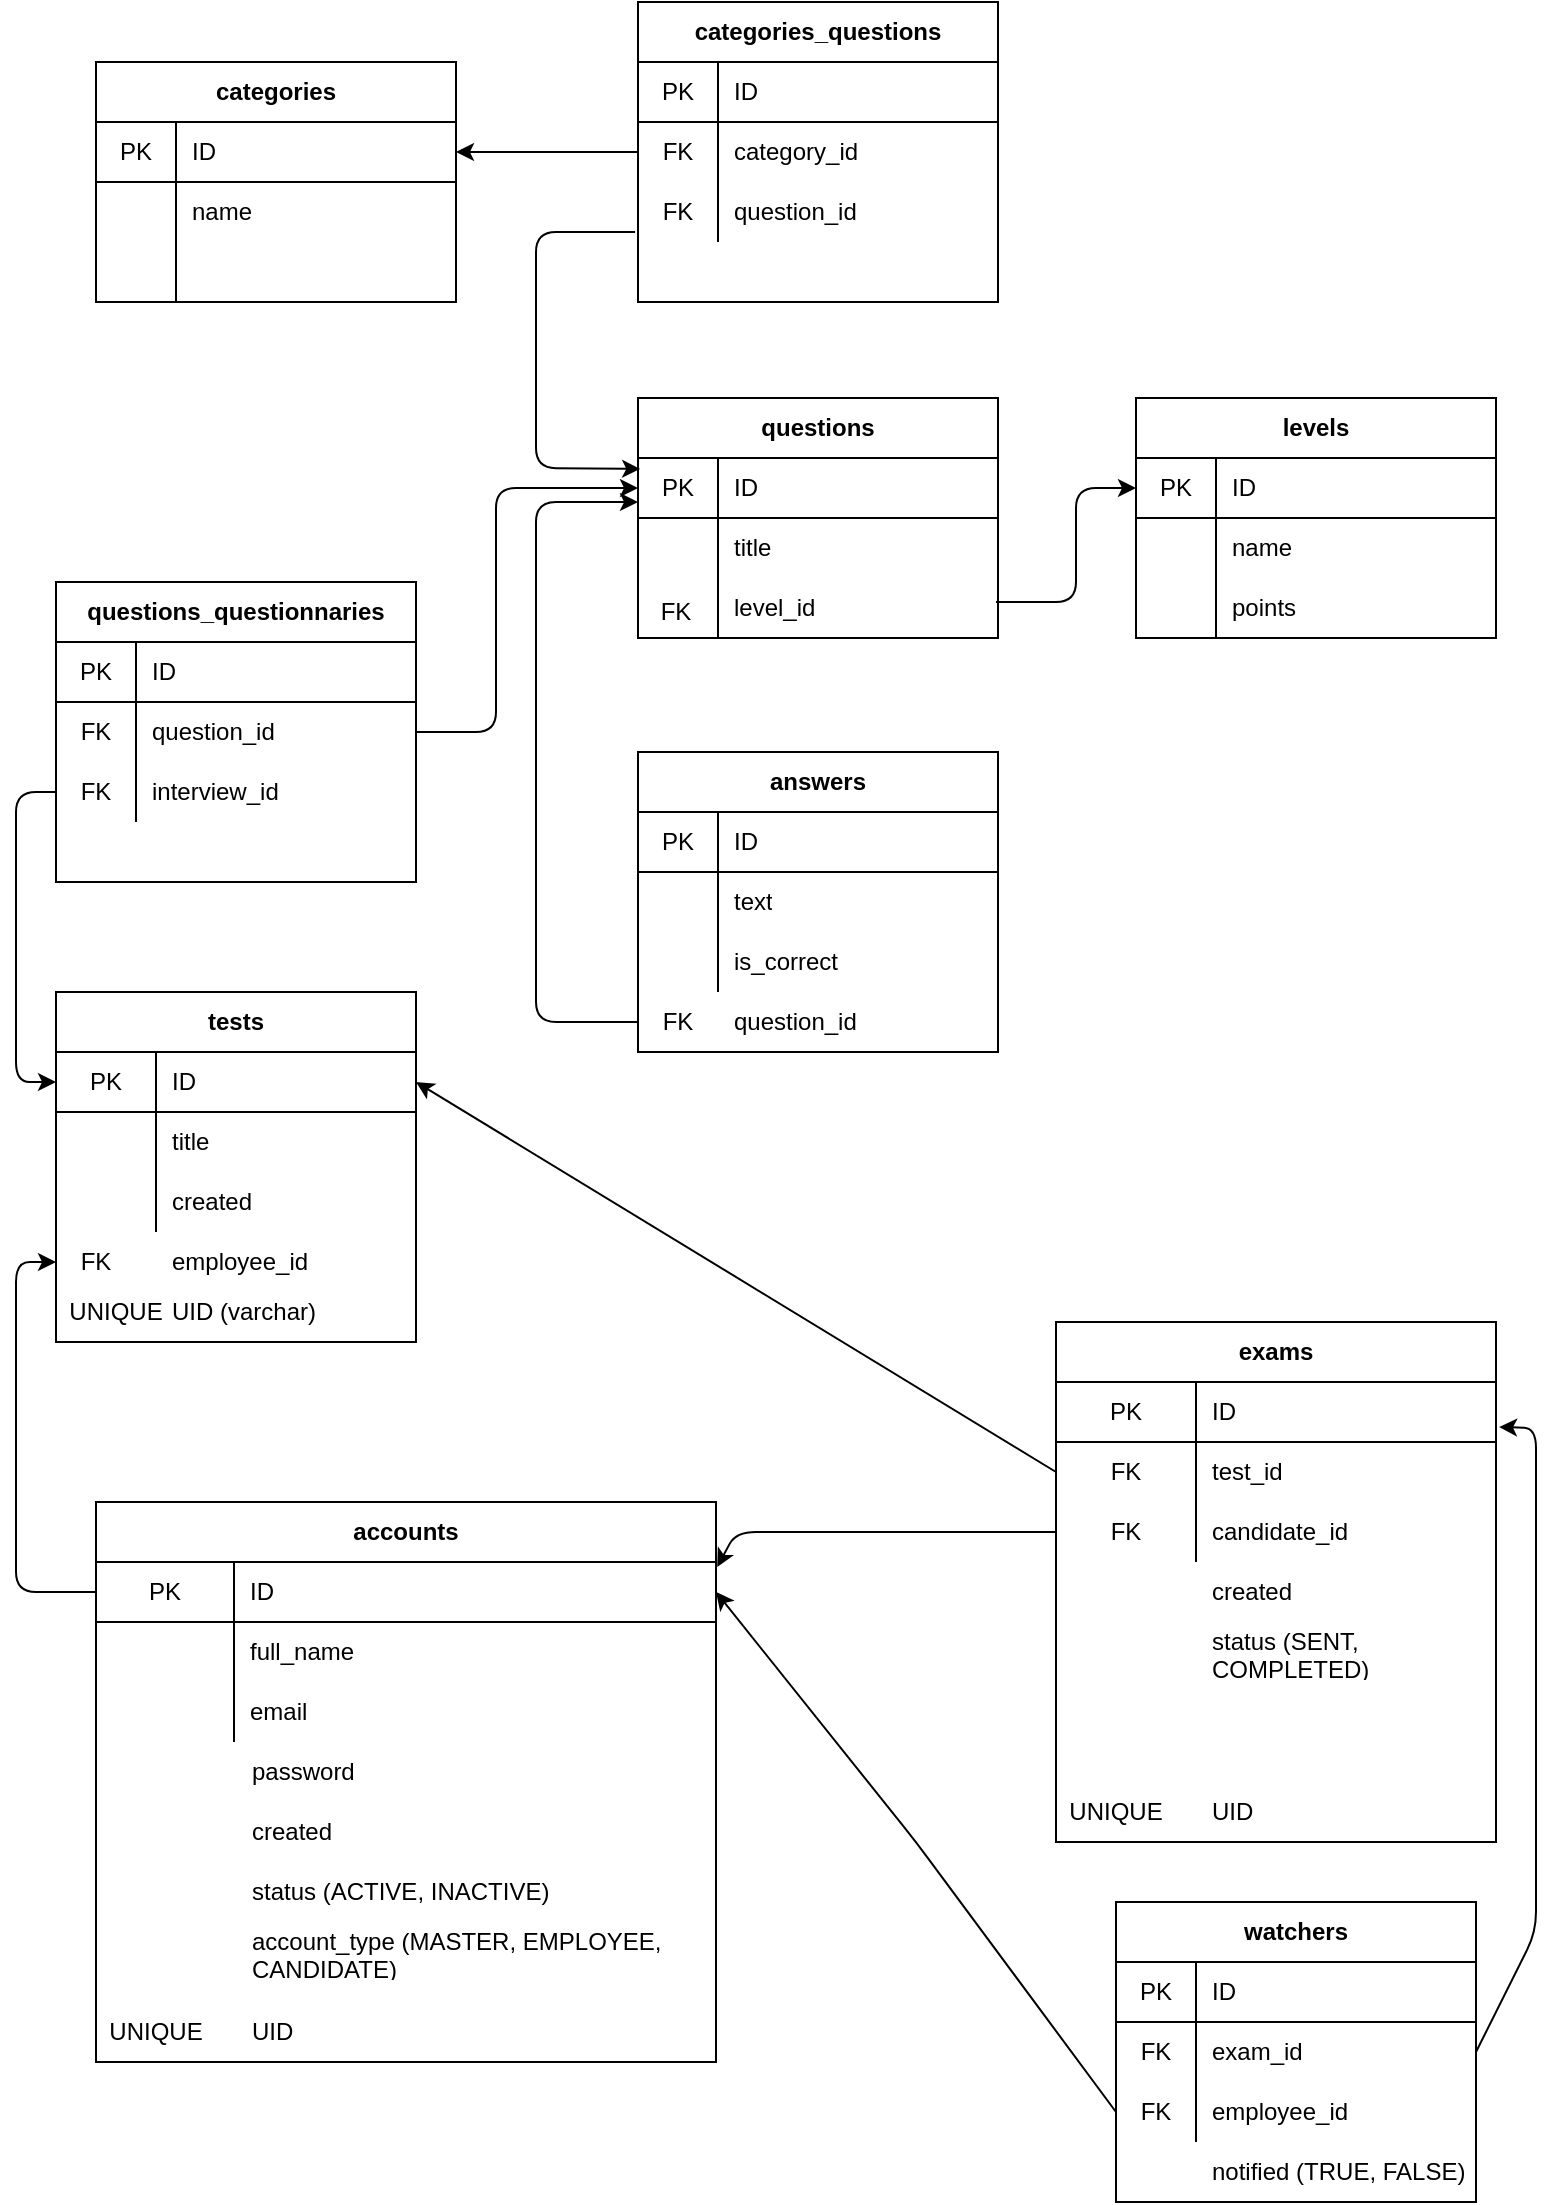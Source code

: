 <mxfile version="14.2.4" type="github">
  <diagram id="C5RBs43oDa-KdzZeNtuy" name="Page-1">
    <mxGraphModel dx="768" dy="806" grid="1" gridSize="10" guides="1" tooltips="1" connect="1" arrows="1" fold="1" page="1" pageScale="1" pageWidth="827" pageHeight="1169" math="0" shadow="0">
      <root>
        <mxCell id="WIyWlLk6GJQsqaUBKTNV-0" />
        <mxCell id="WIyWlLk6GJQsqaUBKTNV-1" parent="WIyWlLk6GJQsqaUBKTNV-0" />
        <mxCell id="lG_jNB0VP-C-M7HmCv3o-43" value="categories" style="shape=table;html=1;whiteSpace=wrap;startSize=30;container=1;collapsible=0;childLayout=tableLayout;fixedRows=1;rowLines=0;fontStyle=1;align=center;" parent="WIyWlLk6GJQsqaUBKTNV-1" vertex="1">
          <mxGeometry x="880" y="90" width="180" height="120" as="geometry" />
        </mxCell>
        <mxCell id="lG_jNB0VP-C-M7HmCv3o-44" value="" style="shape=partialRectangle;html=1;whiteSpace=wrap;collapsible=0;dropTarget=0;pointerEvents=0;fillColor=none;top=0;left=0;bottom=1;right=0;points=[[0,0.5],[1,0.5]];portConstraint=eastwest;" parent="lG_jNB0VP-C-M7HmCv3o-43" vertex="1">
          <mxGeometry y="30" width="180" height="30" as="geometry" />
        </mxCell>
        <mxCell id="lG_jNB0VP-C-M7HmCv3o-45" value="PK" style="shape=partialRectangle;html=1;whiteSpace=wrap;connectable=0;fillColor=none;top=0;left=0;bottom=0;right=0;overflow=hidden;" parent="lG_jNB0VP-C-M7HmCv3o-44" vertex="1">
          <mxGeometry width="40" height="30" as="geometry" />
        </mxCell>
        <mxCell id="lG_jNB0VP-C-M7HmCv3o-46" value="ID" style="shape=partialRectangle;html=1;whiteSpace=wrap;connectable=0;fillColor=none;top=0;left=0;bottom=0;right=0;align=left;spacingLeft=6;overflow=hidden;" parent="lG_jNB0VP-C-M7HmCv3o-44" vertex="1">
          <mxGeometry x="40" width="140" height="30" as="geometry" />
        </mxCell>
        <mxCell id="lG_jNB0VP-C-M7HmCv3o-47" value="" style="shape=partialRectangle;html=1;whiteSpace=wrap;collapsible=0;dropTarget=0;pointerEvents=0;fillColor=none;top=0;left=0;bottom=0;right=0;points=[[0,0.5],[1,0.5]];portConstraint=eastwest;" parent="lG_jNB0VP-C-M7HmCv3o-43" vertex="1">
          <mxGeometry y="60" width="180" height="30" as="geometry" />
        </mxCell>
        <mxCell id="lG_jNB0VP-C-M7HmCv3o-48" value="" style="shape=partialRectangle;html=1;whiteSpace=wrap;connectable=0;fillColor=none;top=0;left=0;bottom=0;right=0;overflow=hidden;" parent="lG_jNB0VP-C-M7HmCv3o-47" vertex="1">
          <mxGeometry width="40" height="30" as="geometry" />
        </mxCell>
        <mxCell id="lG_jNB0VP-C-M7HmCv3o-49" value="name" style="shape=partialRectangle;html=1;whiteSpace=wrap;connectable=0;fillColor=none;top=0;left=0;bottom=0;right=0;align=left;spacingLeft=6;overflow=hidden;" parent="lG_jNB0VP-C-M7HmCv3o-47" vertex="1">
          <mxGeometry x="40" width="140" height="30" as="geometry" />
        </mxCell>
        <mxCell id="lG_jNB0VP-C-M7HmCv3o-50" value="" style="shape=partialRectangle;html=1;whiteSpace=wrap;collapsible=0;dropTarget=0;pointerEvents=0;fillColor=none;top=0;left=0;bottom=0;right=0;points=[[0,0.5],[1,0.5]];portConstraint=eastwest;" parent="lG_jNB0VP-C-M7HmCv3o-43" vertex="1">
          <mxGeometry y="90" width="180" height="30" as="geometry" />
        </mxCell>
        <mxCell id="lG_jNB0VP-C-M7HmCv3o-51" value="" style="shape=partialRectangle;html=1;whiteSpace=wrap;connectable=0;fillColor=none;top=0;left=0;bottom=0;right=0;overflow=hidden;" parent="lG_jNB0VP-C-M7HmCv3o-50" vertex="1">
          <mxGeometry width="40" height="30" as="geometry" />
        </mxCell>
        <mxCell id="lG_jNB0VP-C-M7HmCv3o-52" value="" style="shape=partialRectangle;html=1;whiteSpace=wrap;connectable=0;fillColor=none;top=0;left=0;bottom=0;right=0;align=left;spacingLeft=6;overflow=hidden;" parent="lG_jNB0VP-C-M7HmCv3o-50" vertex="1">
          <mxGeometry x="40" width="140" height="30" as="geometry" />
        </mxCell>
        <mxCell id="lG_jNB0VP-C-M7HmCv3o-53" value="categories_questions" style="shape=table;html=1;whiteSpace=wrap;startSize=30;container=1;collapsible=0;childLayout=tableLayout;fixedRows=1;rowLines=0;fontStyle=1;align=center;" parent="WIyWlLk6GJQsqaUBKTNV-1" vertex="1">
          <mxGeometry x="1151" y="60" width="180" height="150" as="geometry" />
        </mxCell>
        <mxCell id="lG_jNB0VP-C-M7HmCv3o-54" value="" style="shape=partialRectangle;html=1;whiteSpace=wrap;collapsible=0;dropTarget=0;pointerEvents=0;fillColor=none;top=0;left=0;bottom=1;right=0;points=[[0,0.5],[1,0.5]];portConstraint=eastwest;" parent="lG_jNB0VP-C-M7HmCv3o-53" vertex="1">
          <mxGeometry y="30" width="180" height="30" as="geometry" />
        </mxCell>
        <mxCell id="lG_jNB0VP-C-M7HmCv3o-55" value="PK" style="shape=partialRectangle;html=1;whiteSpace=wrap;connectable=0;fillColor=none;top=0;left=0;bottom=0;right=0;overflow=hidden;" parent="lG_jNB0VP-C-M7HmCv3o-54" vertex="1">
          <mxGeometry width="40" height="30" as="geometry" />
        </mxCell>
        <mxCell id="lG_jNB0VP-C-M7HmCv3o-56" value="ID" style="shape=partialRectangle;html=1;whiteSpace=wrap;connectable=0;fillColor=none;top=0;left=0;bottom=0;right=0;align=left;spacingLeft=6;overflow=hidden;" parent="lG_jNB0VP-C-M7HmCv3o-54" vertex="1">
          <mxGeometry x="40" width="140" height="30" as="geometry" />
        </mxCell>
        <mxCell id="lG_jNB0VP-C-M7HmCv3o-57" value="" style="shape=partialRectangle;html=1;whiteSpace=wrap;collapsible=0;dropTarget=0;pointerEvents=0;fillColor=none;top=0;left=0;bottom=0;right=0;points=[[0,0.5],[1,0.5]];portConstraint=eastwest;" parent="lG_jNB0VP-C-M7HmCv3o-53" vertex="1">
          <mxGeometry y="60" width="180" height="30" as="geometry" />
        </mxCell>
        <mxCell id="lG_jNB0VP-C-M7HmCv3o-58" value="FK" style="shape=partialRectangle;html=1;whiteSpace=wrap;connectable=0;fillColor=none;top=0;left=0;bottom=0;right=0;overflow=hidden;" parent="lG_jNB0VP-C-M7HmCv3o-57" vertex="1">
          <mxGeometry width="40" height="30" as="geometry" />
        </mxCell>
        <mxCell id="lG_jNB0VP-C-M7HmCv3o-59" value="category_id" style="shape=partialRectangle;html=1;whiteSpace=wrap;connectable=0;fillColor=none;top=0;left=0;bottom=0;right=0;align=left;spacingLeft=6;overflow=hidden;" parent="lG_jNB0VP-C-M7HmCv3o-57" vertex="1">
          <mxGeometry x="40" width="140" height="30" as="geometry" />
        </mxCell>
        <mxCell id="lG_jNB0VP-C-M7HmCv3o-60" value="" style="shape=partialRectangle;html=1;whiteSpace=wrap;collapsible=0;dropTarget=0;pointerEvents=0;fillColor=none;top=0;left=0;bottom=0;right=0;points=[[0,0.5],[1,0.5]];portConstraint=eastwest;" parent="lG_jNB0VP-C-M7HmCv3o-53" vertex="1">
          <mxGeometry y="90" width="180" height="30" as="geometry" />
        </mxCell>
        <mxCell id="lG_jNB0VP-C-M7HmCv3o-61" value="FK" style="shape=partialRectangle;html=1;whiteSpace=wrap;connectable=0;fillColor=none;top=0;left=0;bottom=0;right=0;overflow=hidden;" parent="lG_jNB0VP-C-M7HmCv3o-60" vertex="1">
          <mxGeometry width="40" height="30" as="geometry" />
        </mxCell>
        <mxCell id="lG_jNB0VP-C-M7HmCv3o-62" value="question_id" style="shape=partialRectangle;html=1;whiteSpace=wrap;connectable=0;fillColor=none;top=0;left=0;bottom=0;right=0;align=left;spacingLeft=6;overflow=hidden;" parent="lG_jNB0VP-C-M7HmCv3o-60" vertex="1">
          <mxGeometry x="40" width="140" height="30" as="geometry" />
        </mxCell>
        <mxCell id="lG_jNB0VP-C-M7HmCv3o-63" value="questions" style="shape=table;html=1;whiteSpace=wrap;startSize=30;container=1;collapsible=0;childLayout=tableLayout;fixedRows=1;rowLines=0;fontStyle=1;align=center;" parent="WIyWlLk6GJQsqaUBKTNV-1" vertex="1">
          <mxGeometry x="1151" y="258" width="180" height="120" as="geometry" />
        </mxCell>
        <mxCell id="lG_jNB0VP-C-M7HmCv3o-64" value="" style="shape=partialRectangle;html=1;whiteSpace=wrap;collapsible=0;dropTarget=0;pointerEvents=0;fillColor=none;top=0;left=0;bottom=1;right=0;points=[[0,0.5],[1,0.5]];portConstraint=eastwest;" parent="lG_jNB0VP-C-M7HmCv3o-63" vertex="1">
          <mxGeometry y="30" width="180" height="30" as="geometry" />
        </mxCell>
        <mxCell id="lG_jNB0VP-C-M7HmCv3o-65" value="PK" style="shape=partialRectangle;html=1;whiteSpace=wrap;connectable=0;fillColor=none;top=0;left=0;bottom=0;right=0;overflow=hidden;" parent="lG_jNB0VP-C-M7HmCv3o-64" vertex="1">
          <mxGeometry width="40" height="30" as="geometry" />
        </mxCell>
        <mxCell id="lG_jNB0VP-C-M7HmCv3o-66" value="ID" style="shape=partialRectangle;html=1;whiteSpace=wrap;connectable=0;fillColor=none;top=0;left=0;bottom=0;right=0;align=left;spacingLeft=6;overflow=hidden;" parent="lG_jNB0VP-C-M7HmCv3o-64" vertex="1">
          <mxGeometry x="40" width="140" height="30" as="geometry" />
        </mxCell>
        <mxCell id="lG_jNB0VP-C-M7HmCv3o-67" value="" style="shape=partialRectangle;html=1;whiteSpace=wrap;collapsible=0;dropTarget=0;pointerEvents=0;fillColor=none;top=0;left=0;bottom=0;right=0;points=[[0,0.5],[1,0.5]];portConstraint=eastwest;" parent="lG_jNB0VP-C-M7HmCv3o-63" vertex="1">
          <mxGeometry y="60" width="180" height="30" as="geometry" />
        </mxCell>
        <mxCell id="lG_jNB0VP-C-M7HmCv3o-68" value="" style="shape=partialRectangle;html=1;whiteSpace=wrap;connectable=0;fillColor=none;top=0;left=0;bottom=0;right=0;overflow=hidden;" parent="lG_jNB0VP-C-M7HmCv3o-67" vertex="1">
          <mxGeometry width="40" height="30" as="geometry" />
        </mxCell>
        <mxCell id="lG_jNB0VP-C-M7HmCv3o-69" value="title" style="shape=partialRectangle;html=1;whiteSpace=wrap;connectable=0;fillColor=none;top=0;left=0;bottom=0;right=0;align=left;spacingLeft=6;overflow=hidden;" parent="lG_jNB0VP-C-M7HmCv3o-67" vertex="1">
          <mxGeometry x="40" width="140" height="30" as="geometry" />
        </mxCell>
        <mxCell id="lG_jNB0VP-C-M7HmCv3o-70" value="" style="shape=partialRectangle;html=1;whiteSpace=wrap;collapsible=0;dropTarget=0;pointerEvents=0;fillColor=none;top=0;left=0;bottom=0;right=0;points=[[0,0.5],[1,0.5]];portConstraint=eastwest;" parent="lG_jNB0VP-C-M7HmCv3o-63" vertex="1">
          <mxGeometry y="90" width="180" height="30" as="geometry" />
        </mxCell>
        <mxCell id="lG_jNB0VP-C-M7HmCv3o-71" value="" style="shape=partialRectangle;html=1;whiteSpace=wrap;connectable=0;fillColor=none;top=0;left=0;bottom=0;right=0;overflow=hidden;" parent="lG_jNB0VP-C-M7HmCv3o-70" vertex="1">
          <mxGeometry width="40" height="30" as="geometry" />
        </mxCell>
        <mxCell id="lG_jNB0VP-C-M7HmCv3o-72" value="" style="shape=partialRectangle;html=1;whiteSpace=wrap;connectable=0;fillColor=none;top=0;left=0;bottom=0;right=0;align=left;spacingLeft=6;overflow=hidden;" parent="lG_jNB0VP-C-M7HmCv3o-70" vertex="1">
          <mxGeometry x="40" width="140" height="30" as="geometry" />
        </mxCell>
        <mxCell id="lG_jNB0VP-C-M7HmCv3o-73" value="answers" style="shape=table;html=1;whiteSpace=wrap;startSize=30;container=1;collapsible=0;childLayout=tableLayout;fixedRows=1;rowLines=0;fontStyle=1;align=center;" parent="WIyWlLk6GJQsqaUBKTNV-1" vertex="1">
          <mxGeometry x="1151" y="435" width="180" height="150" as="geometry" />
        </mxCell>
        <mxCell id="lG_jNB0VP-C-M7HmCv3o-74" value="" style="shape=partialRectangle;html=1;whiteSpace=wrap;collapsible=0;dropTarget=0;pointerEvents=0;fillColor=none;top=0;left=0;bottom=1;right=0;points=[[0,0.5],[1,0.5]];portConstraint=eastwest;" parent="lG_jNB0VP-C-M7HmCv3o-73" vertex="1">
          <mxGeometry y="30" width="180" height="30" as="geometry" />
        </mxCell>
        <mxCell id="lG_jNB0VP-C-M7HmCv3o-75" value="PK" style="shape=partialRectangle;html=1;whiteSpace=wrap;connectable=0;fillColor=none;top=0;left=0;bottom=0;right=0;overflow=hidden;" parent="lG_jNB0VP-C-M7HmCv3o-74" vertex="1">
          <mxGeometry width="40" height="30" as="geometry" />
        </mxCell>
        <mxCell id="lG_jNB0VP-C-M7HmCv3o-76" value="ID" style="shape=partialRectangle;html=1;whiteSpace=wrap;connectable=0;fillColor=none;top=0;left=0;bottom=0;right=0;align=left;spacingLeft=6;overflow=hidden;" parent="lG_jNB0VP-C-M7HmCv3o-74" vertex="1">
          <mxGeometry x="40" width="140" height="30" as="geometry" />
        </mxCell>
        <mxCell id="lG_jNB0VP-C-M7HmCv3o-77" value="" style="shape=partialRectangle;html=1;whiteSpace=wrap;collapsible=0;dropTarget=0;pointerEvents=0;fillColor=none;top=0;left=0;bottom=0;right=0;points=[[0,0.5],[1,0.5]];portConstraint=eastwest;" parent="lG_jNB0VP-C-M7HmCv3o-73" vertex="1">
          <mxGeometry y="60" width="180" height="30" as="geometry" />
        </mxCell>
        <mxCell id="lG_jNB0VP-C-M7HmCv3o-78" value="" style="shape=partialRectangle;html=1;whiteSpace=wrap;connectable=0;fillColor=none;top=0;left=0;bottom=0;right=0;overflow=hidden;" parent="lG_jNB0VP-C-M7HmCv3o-77" vertex="1">
          <mxGeometry width="40" height="30" as="geometry" />
        </mxCell>
        <mxCell id="lG_jNB0VP-C-M7HmCv3o-79" value="text" style="shape=partialRectangle;html=1;whiteSpace=wrap;connectable=0;fillColor=none;top=0;left=0;bottom=0;right=0;align=left;spacingLeft=6;overflow=hidden;" parent="lG_jNB0VP-C-M7HmCv3o-77" vertex="1">
          <mxGeometry x="40" width="140" height="30" as="geometry" />
        </mxCell>
        <mxCell id="lG_jNB0VP-C-M7HmCv3o-80" value="" style="shape=partialRectangle;html=1;whiteSpace=wrap;collapsible=0;dropTarget=0;pointerEvents=0;fillColor=none;top=0;left=0;bottom=0;right=0;points=[[0,0.5],[1,0.5]];portConstraint=eastwest;" parent="lG_jNB0VP-C-M7HmCv3o-73" vertex="1">
          <mxGeometry y="90" width="180" height="30" as="geometry" />
        </mxCell>
        <mxCell id="lG_jNB0VP-C-M7HmCv3o-81" value="" style="shape=partialRectangle;html=1;whiteSpace=wrap;connectable=0;fillColor=none;top=0;left=0;bottom=0;right=0;overflow=hidden;" parent="lG_jNB0VP-C-M7HmCv3o-80" vertex="1">
          <mxGeometry width="40" height="30" as="geometry" />
        </mxCell>
        <mxCell id="lG_jNB0VP-C-M7HmCv3o-82" value="is_correct" style="shape=partialRectangle;html=1;whiteSpace=wrap;connectable=0;fillColor=none;top=0;left=0;bottom=0;right=0;align=left;spacingLeft=6;overflow=hidden;" parent="lG_jNB0VP-C-M7HmCv3o-80" vertex="1">
          <mxGeometry x="40" width="140" height="30" as="geometry" />
        </mxCell>
        <mxCell id="lG_jNB0VP-C-M7HmCv3o-83" value="" style="endArrow=classic;html=1;exitX=0;exitY=0.5;exitDx=0;exitDy=0;entryX=1;entryY=0.5;entryDx=0;entryDy=0;" parent="WIyWlLk6GJQsqaUBKTNV-1" source="lG_jNB0VP-C-M7HmCv3o-57" target="lG_jNB0VP-C-M7HmCv3o-44" edge="1">
          <mxGeometry width="50" height="50" relative="1" as="geometry">
            <mxPoint x="260" y="125" as="sourcePoint" />
            <mxPoint x="210" y="89" as="targetPoint" />
          </mxGeometry>
        </mxCell>
        <mxCell id="lG_jNB0VP-C-M7HmCv3o-85" value="question_id" style="shape=partialRectangle;html=1;whiteSpace=wrap;connectable=0;fillColor=none;top=0;left=0;bottom=0;right=0;align=left;spacingLeft=6;overflow=hidden;" parent="WIyWlLk6GJQsqaUBKTNV-1" vertex="1">
          <mxGeometry x="1191" y="555" width="140" height="30" as="geometry" />
        </mxCell>
        <mxCell id="lG_jNB0VP-C-M7HmCv3o-86" value="FK" style="shape=partialRectangle;html=1;whiteSpace=wrap;connectable=0;fillColor=none;top=0;left=0;bottom=0;right=0;overflow=hidden;" parent="WIyWlLk6GJQsqaUBKTNV-1" vertex="1">
          <mxGeometry x="1151" y="555" width="40" height="30" as="geometry" />
        </mxCell>
        <mxCell id="lG_jNB0VP-C-M7HmCv3o-87" value="" style="endArrow=classic;html=1;" parent="WIyWlLk6GJQsqaUBKTNV-1" edge="1">
          <mxGeometry width="50" height="50" relative="1" as="geometry">
            <mxPoint x="1151" y="570" as="sourcePoint" />
            <mxPoint x="1151" y="310" as="targetPoint" />
            <Array as="points">
              <mxPoint x="1100" y="570" />
              <mxPoint x="1100" y="310" />
            </Array>
          </mxGeometry>
        </mxCell>
        <mxCell id="lG_jNB0VP-C-M7HmCv3o-84" value="" style="endArrow=classic;html=1;exitX=-0.008;exitY=0.833;exitDx=0;exitDy=0;entryX=0.006;entryY=0.183;entryDx=0;entryDy=0;exitPerimeter=0;entryPerimeter=0;" parent="WIyWlLk6GJQsqaUBKTNV-1" source="lG_jNB0VP-C-M7HmCv3o-60" target="lG_jNB0VP-C-M7HmCv3o-64" edge="1">
          <mxGeometry width="50" height="50" relative="1" as="geometry">
            <mxPoint x="770" y="370" as="sourcePoint" />
            <mxPoint x="820" y="320" as="targetPoint" />
            <Array as="points">
              <mxPoint x="1100" y="175" />
              <mxPoint x="1100" y="293" />
            </Array>
          </mxGeometry>
        </mxCell>
        <mxCell id="lG_jNB0VP-C-M7HmCv3o-88" value="questions_questionnaries" style="shape=table;html=1;whiteSpace=wrap;startSize=30;container=1;collapsible=0;childLayout=tableLayout;fixedRows=1;rowLines=0;fontStyle=1;align=center;" parent="WIyWlLk6GJQsqaUBKTNV-1" vertex="1">
          <mxGeometry x="860" y="350" width="180" height="150" as="geometry" />
        </mxCell>
        <mxCell id="lG_jNB0VP-C-M7HmCv3o-89" value="" style="shape=partialRectangle;html=1;whiteSpace=wrap;collapsible=0;dropTarget=0;pointerEvents=0;fillColor=none;top=0;left=0;bottom=1;right=0;points=[[0,0.5],[1,0.5]];portConstraint=eastwest;" parent="lG_jNB0VP-C-M7HmCv3o-88" vertex="1">
          <mxGeometry y="30" width="180" height="30" as="geometry" />
        </mxCell>
        <mxCell id="lG_jNB0VP-C-M7HmCv3o-90" value="PK" style="shape=partialRectangle;html=1;whiteSpace=wrap;connectable=0;fillColor=none;top=0;left=0;bottom=0;right=0;overflow=hidden;" parent="lG_jNB0VP-C-M7HmCv3o-89" vertex="1">
          <mxGeometry width="40" height="30" as="geometry" />
        </mxCell>
        <mxCell id="lG_jNB0VP-C-M7HmCv3o-91" value="ID" style="shape=partialRectangle;html=1;whiteSpace=wrap;connectable=0;fillColor=none;top=0;left=0;bottom=0;right=0;align=left;spacingLeft=6;overflow=hidden;" parent="lG_jNB0VP-C-M7HmCv3o-89" vertex="1">
          <mxGeometry x="40" width="140" height="30" as="geometry" />
        </mxCell>
        <mxCell id="lG_jNB0VP-C-M7HmCv3o-92" value="" style="shape=partialRectangle;html=1;whiteSpace=wrap;collapsible=0;dropTarget=0;pointerEvents=0;fillColor=none;top=0;left=0;bottom=0;right=0;points=[[0,0.5],[1,0.5]];portConstraint=eastwest;" parent="lG_jNB0VP-C-M7HmCv3o-88" vertex="1">
          <mxGeometry y="60" width="180" height="30" as="geometry" />
        </mxCell>
        <mxCell id="lG_jNB0VP-C-M7HmCv3o-93" value="FK" style="shape=partialRectangle;html=1;whiteSpace=wrap;connectable=0;fillColor=none;top=0;left=0;bottom=0;right=0;overflow=hidden;" parent="lG_jNB0VP-C-M7HmCv3o-92" vertex="1">
          <mxGeometry width="40" height="30" as="geometry" />
        </mxCell>
        <mxCell id="lG_jNB0VP-C-M7HmCv3o-94" value="question_id" style="shape=partialRectangle;html=1;whiteSpace=wrap;connectable=0;fillColor=none;top=0;left=0;bottom=0;right=0;align=left;spacingLeft=6;overflow=hidden;" parent="lG_jNB0VP-C-M7HmCv3o-92" vertex="1">
          <mxGeometry x="40" width="140" height="30" as="geometry" />
        </mxCell>
        <mxCell id="lG_jNB0VP-C-M7HmCv3o-95" value="" style="shape=partialRectangle;html=1;whiteSpace=wrap;collapsible=0;dropTarget=0;pointerEvents=0;fillColor=none;top=0;left=0;bottom=0;right=0;points=[[0,0.5],[1,0.5]];portConstraint=eastwest;" parent="lG_jNB0VP-C-M7HmCv3o-88" vertex="1">
          <mxGeometry y="90" width="180" height="30" as="geometry" />
        </mxCell>
        <mxCell id="lG_jNB0VP-C-M7HmCv3o-96" value="FK" style="shape=partialRectangle;html=1;whiteSpace=wrap;connectable=0;fillColor=none;top=0;left=0;bottom=0;right=0;overflow=hidden;" parent="lG_jNB0VP-C-M7HmCv3o-95" vertex="1">
          <mxGeometry width="40" height="30" as="geometry" />
        </mxCell>
        <mxCell id="lG_jNB0VP-C-M7HmCv3o-97" value="interview_id" style="shape=partialRectangle;html=1;whiteSpace=wrap;connectable=0;fillColor=none;top=0;left=0;bottom=0;right=0;align=left;spacingLeft=6;overflow=hidden;" parent="lG_jNB0VP-C-M7HmCv3o-95" vertex="1">
          <mxGeometry x="40" width="140" height="30" as="geometry" />
        </mxCell>
        <mxCell id="lG_jNB0VP-C-M7HmCv3o-98" value="" style="shape=partialRectangle;html=1;whiteSpace=wrap;connectable=0;fillColor=none;top=0;left=0;bottom=0;right=0;align=left;spacingLeft=6;overflow=hidden;" parent="WIyWlLk6GJQsqaUBKTNV-1" vertex="1">
          <mxGeometry x="900" y="470" width="140" height="30" as="geometry" />
        </mxCell>
        <mxCell id="lG_jNB0VP-C-M7HmCv3o-99" value="tests" style="shape=table;html=1;whiteSpace=wrap;startSize=30;container=1;collapsible=0;childLayout=tableLayout;fixedRows=1;rowLines=0;fontStyle=1;align=center;" parent="WIyWlLk6GJQsqaUBKTNV-1" vertex="1">
          <mxGeometry x="860" y="555" width="180" height="175" as="geometry" />
        </mxCell>
        <mxCell id="lG_jNB0VP-C-M7HmCv3o-100" value="" style="shape=partialRectangle;html=1;whiteSpace=wrap;collapsible=0;dropTarget=0;pointerEvents=0;fillColor=none;top=0;left=0;bottom=1;right=0;points=[[0,0.5],[1,0.5]];portConstraint=eastwest;" parent="lG_jNB0VP-C-M7HmCv3o-99" vertex="1">
          <mxGeometry y="30" width="180" height="30" as="geometry" />
        </mxCell>
        <mxCell id="lG_jNB0VP-C-M7HmCv3o-101" value="PK" style="shape=partialRectangle;html=1;whiteSpace=wrap;connectable=0;fillColor=none;top=0;left=0;bottom=0;right=0;overflow=hidden;" parent="lG_jNB0VP-C-M7HmCv3o-100" vertex="1">
          <mxGeometry width="50" height="30" as="geometry" />
        </mxCell>
        <mxCell id="lG_jNB0VP-C-M7HmCv3o-102" value="ID" style="shape=partialRectangle;html=1;whiteSpace=wrap;connectable=0;fillColor=none;top=0;left=0;bottom=0;right=0;align=left;spacingLeft=6;overflow=hidden;" parent="lG_jNB0VP-C-M7HmCv3o-100" vertex="1">
          <mxGeometry x="50" width="130" height="30" as="geometry" />
        </mxCell>
        <mxCell id="lG_jNB0VP-C-M7HmCv3o-103" value="" style="shape=partialRectangle;html=1;whiteSpace=wrap;collapsible=0;dropTarget=0;pointerEvents=0;fillColor=none;top=0;left=0;bottom=0;right=0;points=[[0,0.5],[1,0.5]];portConstraint=eastwest;" parent="lG_jNB0VP-C-M7HmCv3o-99" vertex="1">
          <mxGeometry y="60" width="180" height="30" as="geometry" />
        </mxCell>
        <mxCell id="lG_jNB0VP-C-M7HmCv3o-104" value="" style="shape=partialRectangle;html=1;whiteSpace=wrap;connectable=0;fillColor=none;top=0;left=0;bottom=0;right=0;overflow=hidden;" parent="lG_jNB0VP-C-M7HmCv3o-103" vertex="1">
          <mxGeometry width="50" height="30" as="geometry" />
        </mxCell>
        <mxCell id="lG_jNB0VP-C-M7HmCv3o-105" value="title" style="shape=partialRectangle;html=1;whiteSpace=wrap;connectable=0;fillColor=none;top=0;left=0;bottom=0;right=0;align=left;spacingLeft=6;overflow=hidden;" parent="lG_jNB0VP-C-M7HmCv3o-103" vertex="1">
          <mxGeometry x="50" width="130" height="30" as="geometry" />
        </mxCell>
        <mxCell id="lG_jNB0VP-C-M7HmCv3o-106" value="" style="shape=partialRectangle;html=1;whiteSpace=wrap;collapsible=0;dropTarget=0;pointerEvents=0;fillColor=none;top=0;left=0;bottom=0;right=0;points=[[0,0.5],[1,0.5]];portConstraint=eastwest;" parent="lG_jNB0VP-C-M7HmCv3o-99" vertex="1">
          <mxGeometry y="90" width="180" height="30" as="geometry" />
        </mxCell>
        <mxCell id="lG_jNB0VP-C-M7HmCv3o-107" value="" style="shape=partialRectangle;html=1;whiteSpace=wrap;connectable=0;fillColor=none;top=0;left=0;bottom=0;right=0;overflow=hidden;" parent="lG_jNB0VP-C-M7HmCv3o-106" vertex="1">
          <mxGeometry width="50" height="30" as="geometry" />
        </mxCell>
        <mxCell id="lG_jNB0VP-C-M7HmCv3o-108" value="created" style="shape=partialRectangle;html=1;whiteSpace=wrap;connectable=0;fillColor=none;top=0;left=0;bottom=0;right=0;align=left;spacingLeft=6;overflow=hidden;" parent="lG_jNB0VP-C-M7HmCv3o-106" vertex="1">
          <mxGeometry x="50" width="130" height="30" as="geometry" />
        </mxCell>
        <mxCell id="lG_jNB0VP-C-M7HmCv3o-109" value="employee_id" style="shape=partialRectangle;html=1;whiteSpace=wrap;connectable=0;fillColor=none;top=0;left=0;bottom=0;right=0;align=left;spacingLeft=6;overflow=hidden;" parent="WIyWlLk6GJQsqaUBKTNV-1" vertex="1">
          <mxGeometry x="910" y="675" width="140" height="30" as="geometry" />
        </mxCell>
        <mxCell id="lG_jNB0VP-C-M7HmCv3o-110" value="FK" style="shape=partialRectangle;html=1;whiteSpace=wrap;connectable=0;fillColor=none;top=0;left=0;bottom=0;right=0;overflow=hidden;" parent="WIyWlLk6GJQsqaUBKTNV-1" vertex="1">
          <mxGeometry x="860" y="675" width="40" height="30" as="geometry" />
        </mxCell>
        <mxCell id="lG_jNB0VP-C-M7HmCv3o-111" value="" style="endArrow=classic;html=1;exitX=1;exitY=0.5;exitDx=0;exitDy=0;entryX=0;entryY=0.5;entryDx=0;entryDy=0;" parent="WIyWlLk6GJQsqaUBKTNV-1" source="lG_jNB0VP-C-M7HmCv3o-92" target="lG_jNB0VP-C-M7HmCv3o-64" edge="1">
          <mxGeometry width="50" height="50" relative="1" as="geometry">
            <mxPoint x="770" y="370" as="sourcePoint" />
            <mxPoint x="820" y="320" as="targetPoint" />
            <Array as="points">
              <mxPoint x="1080" y="425" />
              <mxPoint x="1080" y="303" />
            </Array>
          </mxGeometry>
        </mxCell>
        <mxCell id="lG_jNB0VP-C-M7HmCv3o-112" value="" style="endArrow=classic;html=1;exitX=0;exitY=0.5;exitDx=0;exitDy=0;entryX=0;entryY=0.5;entryDx=0;entryDy=0;" parent="WIyWlLk6GJQsqaUBKTNV-1" source="lG_jNB0VP-C-M7HmCv3o-95" target="lG_jNB0VP-C-M7HmCv3o-100" edge="1">
          <mxGeometry width="50" height="50" relative="1" as="geometry">
            <mxPoint x="770" y="370" as="sourcePoint" />
            <mxPoint x="820" y="320" as="targetPoint" />
            <Array as="points">
              <mxPoint x="840" y="455" />
              <mxPoint x="840" y="600" />
            </Array>
          </mxGeometry>
        </mxCell>
        <mxCell id="lG_jNB0VP-C-M7HmCv3o-113" value="accounts" style="shape=table;html=1;whiteSpace=wrap;startSize=30;container=1;collapsible=0;childLayout=tableLayout;fixedRows=1;rowLines=0;fontStyle=1;align=center;" parent="WIyWlLk6GJQsqaUBKTNV-1" vertex="1">
          <mxGeometry x="880" y="810" width="310" height="280" as="geometry" />
        </mxCell>
        <mxCell id="lG_jNB0VP-C-M7HmCv3o-114" value="" style="shape=partialRectangle;html=1;whiteSpace=wrap;collapsible=0;dropTarget=0;pointerEvents=0;fillColor=none;top=0;left=0;bottom=1;right=0;points=[[0,0.5],[1,0.5]];portConstraint=eastwest;" parent="lG_jNB0VP-C-M7HmCv3o-113" vertex="1">
          <mxGeometry y="30" width="310" height="30" as="geometry" />
        </mxCell>
        <mxCell id="lG_jNB0VP-C-M7HmCv3o-115" value="PK" style="shape=partialRectangle;html=1;whiteSpace=wrap;connectable=0;fillColor=none;top=0;left=0;bottom=0;right=0;overflow=hidden;" parent="lG_jNB0VP-C-M7HmCv3o-114" vertex="1">
          <mxGeometry width="69" height="30" as="geometry" />
        </mxCell>
        <mxCell id="lG_jNB0VP-C-M7HmCv3o-116" value="ID" style="shape=partialRectangle;html=1;whiteSpace=wrap;connectable=0;fillColor=none;top=0;left=0;bottom=0;right=0;align=left;spacingLeft=6;overflow=hidden;" parent="lG_jNB0VP-C-M7HmCv3o-114" vertex="1">
          <mxGeometry x="69" width="241" height="30" as="geometry" />
        </mxCell>
        <mxCell id="lG_jNB0VP-C-M7HmCv3o-117" value="" style="shape=partialRectangle;html=1;whiteSpace=wrap;collapsible=0;dropTarget=0;pointerEvents=0;fillColor=none;top=0;left=0;bottom=0;right=0;points=[[0,0.5],[1,0.5]];portConstraint=eastwest;" parent="lG_jNB0VP-C-M7HmCv3o-113" vertex="1">
          <mxGeometry y="60" width="310" height="30" as="geometry" />
        </mxCell>
        <mxCell id="lG_jNB0VP-C-M7HmCv3o-118" value="" style="shape=partialRectangle;html=1;whiteSpace=wrap;connectable=0;fillColor=none;top=0;left=0;bottom=0;right=0;overflow=hidden;" parent="lG_jNB0VP-C-M7HmCv3o-117" vertex="1">
          <mxGeometry width="69" height="30" as="geometry" />
        </mxCell>
        <mxCell id="lG_jNB0VP-C-M7HmCv3o-119" value="full_name" style="shape=partialRectangle;html=1;whiteSpace=wrap;connectable=0;fillColor=none;top=0;left=0;bottom=0;right=0;align=left;spacingLeft=6;overflow=hidden;" parent="lG_jNB0VP-C-M7HmCv3o-117" vertex="1">
          <mxGeometry x="69" width="241" height="30" as="geometry" />
        </mxCell>
        <mxCell id="lG_jNB0VP-C-M7HmCv3o-120" value="" style="shape=partialRectangle;html=1;whiteSpace=wrap;collapsible=0;dropTarget=0;pointerEvents=0;fillColor=none;top=0;left=0;bottom=0;right=0;points=[[0,0.5],[1,0.5]];portConstraint=eastwest;" parent="lG_jNB0VP-C-M7HmCv3o-113" vertex="1">
          <mxGeometry y="90" width="310" height="30" as="geometry" />
        </mxCell>
        <mxCell id="lG_jNB0VP-C-M7HmCv3o-121" value="" style="shape=partialRectangle;html=1;whiteSpace=wrap;connectable=0;fillColor=none;top=0;left=0;bottom=0;right=0;overflow=hidden;" parent="lG_jNB0VP-C-M7HmCv3o-120" vertex="1">
          <mxGeometry width="69" height="30" as="geometry" />
        </mxCell>
        <mxCell id="lG_jNB0VP-C-M7HmCv3o-122" value="email" style="shape=partialRectangle;html=1;whiteSpace=wrap;connectable=0;fillColor=none;top=0;left=0;bottom=0;right=0;align=left;spacingLeft=6;overflow=hidden;" parent="lG_jNB0VP-C-M7HmCv3o-120" vertex="1">
          <mxGeometry x="69" width="241" height="30" as="geometry" />
        </mxCell>
        <mxCell id="lG_jNB0VP-C-M7HmCv3o-123" value="password" style="shape=partialRectangle;html=1;whiteSpace=wrap;connectable=0;fillColor=none;top=0;left=0;bottom=0;right=0;align=left;spacingLeft=6;overflow=hidden;" parent="WIyWlLk6GJQsqaUBKTNV-1" vertex="1">
          <mxGeometry x="950" y="930" width="140" height="30" as="geometry" />
        </mxCell>
        <mxCell id="lG_jNB0VP-C-M7HmCv3o-124" value="created" style="shape=partialRectangle;html=1;whiteSpace=wrap;connectable=0;fillColor=none;top=0;left=0;bottom=0;right=0;align=left;spacingLeft=6;overflow=hidden;" parent="WIyWlLk6GJQsqaUBKTNV-1" vertex="1">
          <mxGeometry x="950" y="960" width="140" height="30" as="geometry" />
        </mxCell>
        <mxCell id="lG_jNB0VP-C-M7HmCv3o-126" value="status (ACTIVE, INACTIVE)" style="shape=partialRectangle;html=1;whiteSpace=wrap;connectable=0;fillColor=none;top=0;left=0;bottom=0;right=0;align=left;spacingLeft=6;overflow=hidden;" parent="WIyWlLk6GJQsqaUBKTNV-1" vertex="1">
          <mxGeometry x="950" y="990" width="190" height="30" as="geometry" />
        </mxCell>
        <mxCell id="lG_jNB0VP-C-M7HmCv3o-127" value="account_type (MASTER, EMPLOYEE, CANDIDATE)" style="shape=partialRectangle;html=1;whiteSpace=wrap;connectable=0;fillColor=none;top=0;left=0;bottom=0;right=0;align=left;spacingLeft=6;overflow=hidden;" parent="WIyWlLk6GJQsqaUBKTNV-1" vertex="1">
          <mxGeometry x="950" y="1020" width="230" height="30" as="geometry" />
        </mxCell>
        <mxCell id="lG_jNB0VP-C-M7HmCv3o-151" value="" style="endArrow=classic;html=1;exitX=0;exitY=0.5;exitDx=0;exitDy=0;" parent="WIyWlLk6GJQsqaUBKTNV-1" source="lG_jNB0VP-C-M7HmCv3o-114" edge="1">
          <mxGeometry width="50" height="50" relative="1" as="geometry">
            <mxPoint x="1390" y="630" as="sourcePoint" />
            <mxPoint x="860" y="690" as="targetPoint" />
            <Array as="points">
              <mxPoint x="840" y="855" />
              <mxPoint x="840" y="720" />
              <mxPoint x="840" y="690" />
            </Array>
          </mxGeometry>
        </mxCell>
        <mxCell id="lG_jNB0VP-C-M7HmCv3o-152" value="exams" style="shape=table;html=1;whiteSpace=wrap;startSize=30;container=1;collapsible=0;childLayout=tableLayout;fixedRows=1;rowLines=0;fontStyle=1;align=center;" parent="WIyWlLk6GJQsqaUBKTNV-1" vertex="1">
          <mxGeometry x="1360" y="720" width="220" height="260" as="geometry" />
        </mxCell>
        <mxCell id="lG_jNB0VP-C-M7HmCv3o-153" value="" style="shape=partialRectangle;html=1;whiteSpace=wrap;collapsible=0;dropTarget=0;pointerEvents=0;fillColor=none;top=0;left=0;bottom=1;right=0;points=[[0,0.5],[1,0.5]];portConstraint=eastwest;" parent="lG_jNB0VP-C-M7HmCv3o-152" vertex="1">
          <mxGeometry y="30" width="220" height="30" as="geometry" />
        </mxCell>
        <mxCell id="lG_jNB0VP-C-M7HmCv3o-154" value="PK" style="shape=partialRectangle;html=1;whiteSpace=wrap;connectable=0;fillColor=none;top=0;left=0;bottom=0;right=0;overflow=hidden;" parent="lG_jNB0VP-C-M7HmCv3o-153" vertex="1">
          <mxGeometry width="70" height="30" as="geometry" />
        </mxCell>
        <mxCell id="lG_jNB0VP-C-M7HmCv3o-155" value="ID" style="shape=partialRectangle;html=1;whiteSpace=wrap;connectable=0;fillColor=none;top=0;left=0;bottom=0;right=0;align=left;spacingLeft=6;overflow=hidden;" parent="lG_jNB0VP-C-M7HmCv3o-153" vertex="1">
          <mxGeometry x="70" width="150" height="30" as="geometry" />
        </mxCell>
        <mxCell id="lG_jNB0VP-C-M7HmCv3o-156" value="" style="shape=partialRectangle;html=1;whiteSpace=wrap;collapsible=0;dropTarget=0;pointerEvents=0;fillColor=none;top=0;left=0;bottom=0;right=0;points=[[0,0.5],[1,0.5]];portConstraint=eastwest;" parent="lG_jNB0VP-C-M7HmCv3o-152" vertex="1">
          <mxGeometry y="60" width="220" height="30" as="geometry" />
        </mxCell>
        <mxCell id="lG_jNB0VP-C-M7HmCv3o-157" value="FK" style="shape=partialRectangle;html=1;whiteSpace=wrap;connectable=0;fillColor=none;top=0;left=0;bottom=0;right=0;overflow=hidden;" parent="lG_jNB0VP-C-M7HmCv3o-156" vertex="1">
          <mxGeometry width="70" height="30" as="geometry" />
        </mxCell>
        <mxCell id="lG_jNB0VP-C-M7HmCv3o-158" value="test_id" style="shape=partialRectangle;html=1;whiteSpace=wrap;connectable=0;fillColor=none;top=0;left=0;bottom=0;right=0;align=left;spacingLeft=6;overflow=hidden;" parent="lG_jNB0VP-C-M7HmCv3o-156" vertex="1">
          <mxGeometry x="70" width="150" height="30" as="geometry" />
        </mxCell>
        <mxCell id="lG_jNB0VP-C-M7HmCv3o-159" value="" style="shape=partialRectangle;html=1;whiteSpace=wrap;collapsible=0;dropTarget=0;pointerEvents=0;fillColor=none;top=0;left=0;bottom=0;right=0;points=[[0,0.5],[1,0.5]];portConstraint=eastwest;" parent="lG_jNB0VP-C-M7HmCv3o-152" vertex="1">
          <mxGeometry y="90" width="220" height="30" as="geometry" />
        </mxCell>
        <mxCell id="lG_jNB0VP-C-M7HmCv3o-160" value="FK" style="shape=partialRectangle;html=1;whiteSpace=wrap;connectable=0;fillColor=none;top=0;left=0;bottom=0;right=0;overflow=hidden;" parent="lG_jNB0VP-C-M7HmCv3o-159" vertex="1">
          <mxGeometry width="70" height="30" as="geometry" />
        </mxCell>
        <mxCell id="lG_jNB0VP-C-M7HmCv3o-161" value="candidate_id" style="shape=partialRectangle;html=1;whiteSpace=wrap;connectable=0;fillColor=none;top=0;left=0;bottom=0;right=0;align=left;spacingLeft=6;overflow=hidden;" parent="lG_jNB0VP-C-M7HmCv3o-159" vertex="1">
          <mxGeometry x="70" width="150" height="30" as="geometry" />
        </mxCell>
        <mxCell id="lG_jNB0VP-C-M7HmCv3o-162" value="UNIQUE" style="shape=partialRectangle;html=1;whiteSpace=wrap;connectable=0;fillColor=none;top=0;left=0;bottom=0;right=0;overflow=hidden;" parent="WIyWlLk6GJQsqaUBKTNV-1" vertex="1">
          <mxGeometry x="860" y="700" width="60" height="30" as="geometry" />
        </mxCell>
        <mxCell id="lG_jNB0VP-C-M7HmCv3o-163" value="UID (varchar)" style="shape=partialRectangle;html=1;whiteSpace=wrap;connectable=0;fillColor=none;top=0;left=0;bottom=0;right=0;align=left;spacingLeft=6;overflow=hidden;" parent="WIyWlLk6GJQsqaUBKTNV-1" vertex="1">
          <mxGeometry x="910" y="700" width="140" height="30" as="geometry" />
        </mxCell>
        <mxCell id="lG_jNB0VP-C-M7HmCv3o-164" value="created" style="shape=partialRectangle;html=1;whiteSpace=wrap;connectable=0;fillColor=none;top=0;left=0;bottom=0;right=0;align=left;spacingLeft=6;overflow=hidden;" parent="WIyWlLk6GJQsqaUBKTNV-1" vertex="1">
          <mxGeometry x="1430" y="840" width="140" height="30" as="geometry" />
        </mxCell>
        <mxCell id="lG_jNB0VP-C-M7HmCv3o-165" value="status (SENT, COMPLETED)" style="shape=partialRectangle;html=1;whiteSpace=wrap;connectable=0;fillColor=none;top=0;left=0;bottom=0;right=0;align=left;spacingLeft=6;overflow=hidden;" parent="WIyWlLk6GJQsqaUBKTNV-1" vertex="1">
          <mxGeometry x="1430" y="870" width="160" height="30" as="geometry" />
        </mxCell>
        <mxCell id="JHvqNXCq5myFUJLDlmys-0" value="watchers" style="shape=table;html=1;whiteSpace=wrap;startSize=30;container=1;collapsible=0;childLayout=tableLayout;fixedRows=1;rowLines=0;fontStyle=1;align=center;" parent="WIyWlLk6GJQsqaUBKTNV-1" vertex="1">
          <mxGeometry x="1390" y="1010" width="180" height="150" as="geometry" />
        </mxCell>
        <mxCell id="JHvqNXCq5myFUJLDlmys-1" value="" style="shape=partialRectangle;html=1;whiteSpace=wrap;collapsible=0;dropTarget=0;pointerEvents=0;fillColor=none;top=0;left=0;bottom=1;right=0;points=[[0,0.5],[1,0.5]];portConstraint=eastwest;" parent="JHvqNXCq5myFUJLDlmys-0" vertex="1">
          <mxGeometry y="30" width="180" height="30" as="geometry" />
        </mxCell>
        <mxCell id="JHvqNXCq5myFUJLDlmys-2" value="PK" style="shape=partialRectangle;html=1;whiteSpace=wrap;connectable=0;fillColor=none;top=0;left=0;bottom=0;right=0;overflow=hidden;" parent="JHvqNXCq5myFUJLDlmys-1" vertex="1">
          <mxGeometry width="40" height="30" as="geometry" />
        </mxCell>
        <mxCell id="JHvqNXCq5myFUJLDlmys-3" value="ID" style="shape=partialRectangle;html=1;whiteSpace=wrap;connectable=0;fillColor=none;top=0;left=0;bottom=0;right=0;align=left;spacingLeft=6;overflow=hidden;" parent="JHvqNXCq5myFUJLDlmys-1" vertex="1">
          <mxGeometry x="40" width="140" height="30" as="geometry" />
        </mxCell>
        <mxCell id="JHvqNXCq5myFUJLDlmys-4" value="" style="shape=partialRectangle;html=1;whiteSpace=wrap;collapsible=0;dropTarget=0;pointerEvents=0;fillColor=none;top=0;left=0;bottom=0;right=0;points=[[0,0.5],[1,0.5]];portConstraint=eastwest;" parent="JHvqNXCq5myFUJLDlmys-0" vertex="1">
          <mxGeometry y="60" width="180" height="30" as="geometry" />
        </mxCell>
        <mxCell id="JHvqNXCq5myFUJLDlmys-5" value="FK" style="shape=partialRectangle;html=1;whiteSpace=wrap;connectable=0;fillColor=none;top=0;left=0;bottom=0;right=0;overflow=hidden;" parent="JHvqNXCq5myFUJLDlmys-4" vertex="1">
          <mxGeometry width="40" height="30" as="geometry" />
        </mxCell>
        <mxCell id="JHvqNXCq5myFUJLDlmys-6" value="exam_id" style="shape=partialRectangle;html=1;whiteSpace=wrap;connectable=0;fillColor=none;top=0;left=0;bottom=0;right=0;align=left;spacingLeft=6;overflow=hidden;" parent="JHvqNXCq5myFUJLDlmys-4" vertex="1">
          <mxGeometry x="40" width="140" height="30" as="geometry" />
        </mxCell>
        <mxCell id="JHvqNXCq5myFUJLDlmys-7" value="" style="shape=partialRectangle;html=1;whiteSpace=wrap;collapsible=0;dropTarget=0;pointerEvents=0;fillColor=none;top=0;left=0;bottom=0;right=0;points=[[0,0.5],[1,0.5]];portConstraint=eastwest;" parent="JHvqNXCq5myFUJLDlmys-0" vertex="1">
          <mxGeometry y="90" width="180" height="30" as="geometry" />
        </mxCell>
        <mxCell id="JHvqNXCq5myFUJLDlmys-8" value="FK" style="shape=partialRectangle;html=1;whiteSpace=wrap;connectable=0;fillColor=none;top=0;left=0;bottom=0;right=0;overflow=hidden;" parent="JHvqNXCq5myFUJLDlmys-7" vertex="1">
          <mxGeometry width="40" height="30" as="geometry" />
        </mxCell>
        <mxCell id="JHvqNXCq5myFUJLDlmys-9" value="employee_id" style="shape=partialRectangle;html=1;whiteSpace=wrap;connectable=0;fillColor=none;top=0;left=0;bottom=0;right=0;align=left;spacingLeft=6;overflow=hidden;" parent="JHvqNXCq5myFUJLDlmys-7" vertex="1">
          <mxGeometry x="40" width="140" height="30" as="geometry" />
        </mxCell>
        <mxCell id="JHvqNXCq5myFUJLDlmys-10" value="notified (TRUE, FALSE)" style="shape=partialRectangle;html=1;whiteSpace=wrap;connectable=0;fillColor=none;top=0;left=0;bottom=0;right=0;align=left;spacingLeft=6;overflow=hidden;" parent="WIyWlLk6GJQsqaUBKTNV-1" vertex="1">
          <mxGeometry x="1430" y="1130" width="140" height="30" as="geometry" />
        </mxCell>
        <mxCell id="JHvqNXCq5myFUJLDlmys-11" value="" style="endArrow=classic;html=1;exitX=0;exitY=0.5;exitDx=0;exitDy=0;entryX=1.002;entryY=0.083;entryDx=0;entryDy=0;entryPerimeter=0;" parent="WIyWlLk6GJQsqaUBKTNV-1" source="lG_jNB0VP-C-M7HmCv3o-159" target="lG_jNB0VP-C-M7HmCv3o-114" edge="1">
          <mxGeometry width="50" height="50" relative="1" as="geometry">
            <mxPoint x="1220" y="910" as="sourcePoint" />
            <mxPoint x="1270" y="860" as="targetPoint" />
            <Array as="points">
              <mxPoint x="1200" y="825" />
            </Array>
          </mxGeometry>
        </mxCell>
        <mxCell id="JHvqNXCq5myFUJLDlmys-12" value="" style="endArrow=classic;html=1;exitX=0;exitY=0.5;exitDx=0;exitDy=0;entryX=1;entryY=0.5;entryDx=0;entryDy=0;" parent="WIyWlLk6GJQsqaUBKTNV-1" source="JHvqNXCq5myFUJLDlmys-7" target="lG_jNB0VP-C-M7HmCv3o-114" edge="1">
          <mxGeometry width="50" height="50" relative="1" as="geometry">
            <mxPoint x="1220" y="910" as="sourcePoint" />
            <mxPoint x="1270" y="860" as="targetPoint" />
            <Array as="points">
              <mxPoint x="1290" y="980" />
            </Array>
          </mxGeometry>
        </mxCell>
        <mxCell id="JHvqNXCq5myFUJLDlmys-13" value="" style="endArrow=classic;html=1;exitX=1;exitY=0.5;exitDx=0;exitDy=0;entryX=1.007;entryY=0.75;entryDx=0;entryDy=0;entryPerimeter=0;" parent="WIyWlLk6GJQsqaUBKTNV-1" source="JHvqNXCq5myFUJLDlmys-4" target="lG_jNB0VP-C-M7HmCv3o-153" edge="1">
          <mxGeometry width="50" height="50" relative="1" as="geometry">
            <mxPoint x="1380" y="1065" as="sourcePoint" />
            <mxPoint x="1200" y="865" as="targetPoint" />
            <Array as="points">
              <mxPoint x="1600" y="1025" />
              <mxPoint x="1600" y="773" />
            </Array>
          </mxGeometry>
        </mxCell>
        <mxCell id="JHvqNXCq5myFUJLDlmys-14" value="UID" style="shape=partialRectangle;html=1;whiteSpace=wrap;connectable=0;fillColor=none;top=0;left=0;bottom=0;right=0;align=left;spacingLeft=6;overflow=hidden;" parent="WIyWlLk6GJQsqaUBKTNV-1" vertex="1">
          <mxGeometry x="1430" y="950" width="140" height="30" as="geometry" />
        </mxCell>
        <mxCell id="JHvqNXCq5myFUJLDlmys-15" value="UID" style="shape=partialRectangle;html=1;whiteSpace=wrap;connectable=0;fillColor=none;top=0;left=0;bottom=0;right=0;align=left;spacingLeft=6;overflow=hidden;" parent="WIyWlLk6GJQsqaUBKTNV-1" vertex="1">
          <mxGeometry x="950" y="1060" width="190" height="30" as="geometry" />
        </mxCell>
        <mxCell id="JHvqNXCq5myFUJLDlmys-16" value="UNIQUE" style="shape=partialRectangle;html=1;whiteSpace=wrap;connectable=0;fillColor=none;top=0;left=0;bottom=0;right=0;overflow=hidden;" parent="WIyWlLk6GJQsqaUBKTNV-1" vertex="1">
          <mxGeometry x="880" y="1060" width="60" height="30" as="geometry" />
        </mxCell>
        <mxCell id="JHvqNXCq5myFUJLDlmys-17" value="UNIQUE" style="shape=partialRectangle;html=1;whiteSpace=wrap;connectable=0;fillColor=none;top=0;left=0;bottom=0;right=0;overflow=hidden;" parent="WIyWlLk6GJQsqaUBKTNV-1" vertex="1">
          <mxGeometry x="1360" y="950" width="60" height="30" as="geometry" />
        </mxCell>
        <mxCell id="JHvqNXCq5myFUJLDlmys-18" value="level_id" style="shape=partialRectangle;html=1;whiteSpace=wrap;connectable=0;fillColor=none;top=0;left=0;bottom=0;right=0;align=left;spacingLeft=6;overflow=hidden;" parent="WIyWlLk6GJQsqaUBKTNV-1" vertex="1">
          <mxGeometry x="1191" y="348" width="140" height="30" as="geometry" />
        </mxCell>
        <mxCell id="JHvqNXCq5myFUJLDlmys-19" value="FK" style="shape=partialRectangle;html=1;whiteSpace=wrap;connectable=0;fillColor=none;top=0;left=0;bottom=0;right=0;overflow=hidden;" parent="WIyWlLk6GJQsqaUBKTNV-1" vertex="1">
          <mxGeometry x="1150" y="350" width="40" height="30" as="geometry" />
        </mxCell>
        <mxCell id="JHvqNXCq5myFUJLDlmys-20" value="levels" style="shape=table;html=1;whiteSpace=wrap;startSize=30;container=1;collapsible=0;childLayout=tableLayout;fixedRows=1;rowLines=0;fontStyle=1;align=center;" parent="WIyWlLk6GJQsqaUBKTNV-1" vertex="1">
          <mxGeometry x="1400" y="258" width="180" height="120" as="geometry" />
        </mxCell>
        <mxCell id="JHvqNXCq5myFUJLDlmys-21" value="" style="shape=partialRectangle;html=1;whiteSpace=wrap;collapsible=0;dropTarget=0;pointerEvents=0;fillColor=none;top=0;left=0;bottom=1;right=0;points=[[0,0.5],[1,0.5]];portConstraint=eastwest;" parent="JHvqNXCq5myFUJLDlmys-20" vertex="1">
          <mxGeometry y="30" width="180" height="30" as="geometry" />
        </mxCell>
        <mxCell id="JHvqNXCq5myFUJLDlmys-22" value="PK" style="shape=partialRectangle;html=1;whiteSpace=wrap;connectable=0;fillColor=none;top=0;left=0;bottom=0;right=0;overflow=hidden;" parent="JHvqNXCq5myFUJLDlmys-21" vertex="1">
          <mxGeometry width="40" height="30" as="geometry" />
        </mxCell>
        <mxCell id="JHvqNXCq5myFUJLDlmys-23" value="ID" style="shape=partialRectangle;html=1;whiteSpace=wrap;connectable=0;fillColor=none;top=0;left=0;bottom=0;right=0;align=left;spacingLeft=6;overflow=hidden;" parent="JHvqNXCq5myFUJLDlmys-21" vertex="1">
          <mxGeometry x="40" width="140" height="30" as="geometry" />
        </mxCell>
        <mxCell id="JHvqNXCq5myFUJLDlmys-24" value="" style="shape=partialRectangle;html=1;whiteSpace=wrap;collapsible=0;dropTarget=0;pointerEvents=0;fillColor=none;top=0;left=0;bottom=0;right=0;points=[[0,0.5],[1,0.5]];portConstraint=eastwest;" parent="JHvqNXCq5myFUJLDlmys-20" vertex="1">
          <mxGeometry y="60" width="180" height="30" as="geometry" />
        </mxCell>
        <mxCell id="JHvqNXCq5myFUJLDlmys-25" value="" style="shape=partialRectangle;html=1;whiteSpace=wrap;connectable=0;fillColor=none;top=0;left=0;bottom=0;right=0;overflow=hidden;" parent="JHvqNXCq5myFUJLDlmys-24" vertex="1">
          <mxGeometry width="40" height="30" as="geometry" />
        </mxCell>
        <mxCell id="JHvqNXCq5myFUJLDlmys-26" value="name" style="shape=partialRectangle;html=1;whiteSpace=wrap;connectable=0;fillColor=none;top=0;left=0;bottom=0;right=0;align=left;spacingLeft=6;overflow=hidden;" parent="JHvqNXCq5myFUJLDlmys-24" vertex="1">
          <mxGeometry x="40" width="140" height="30" as="geometry" />
        </mxCell>
        <mxCell id="JHvqNXCq5myFUJLDlmys-27" value="" style="shape=partialRectangle;html=1;whiteSpace=wrap;collapsible=0;dropTarget=0;pointerEvents=0;fillColor=none;top=0;left=0;bottom=0;right=0;points=[[0,0.5],[1,0.5]];portConstraint=eastwest;" parent="JHvqNXCq5myFUJLDlmys-20" vertex="1">
          <mxGeometry y="90" width="180" height="30" as="geometry" />
        </mxCell>
        <mxCell id="JHvqNXCq5myFUJLDlmys-28" value="" style="shape=partialRectangle;html=1;whiteSpace=wrap;connectable=0;fillColor=none;top=0;left=0;bottom=0;right=0;overflow=hidden;" parent="JHvqNXCq5myFUJLDlmys-27" vertex="1">
          <mxGeometry width="40" height="30" as="geometry" />
        </mxCell>
        <mxCell id="JHvqNXCq5myFUJLDlmys-29" value="" style="shape=partialRectangle;html=1;whiteSpace=wrap;connectable=0;fillColor=none;top=0;left=0;bottom=0;right=0;align=left;spacingLeft=6;overflow=hidden;" parent="JHvqNXCq5myFUJLDlmys-27" vertex="1">
          <mxGeometry x="40" width="140" height="30" as="geometry" />
        </mxCell>
        <mxCell id="JHvqNXCq5myFUJLDlmys-30" value="points" style="shape=partialRectangle;html=1;whiteSpace=wrap;connectable=0;fillColor=none;top=0;left=0;bottom=0;right=0;align=left;spacingLeft=6;overflow=hidden;" parent="WIyWlLk6GJQsqaUBKTNV-1" vertex="1">
          <mxGeometry x="1440" y="348" width="140" height="30" as="geometry" />
        </mxCell>
        <mxCell id="JHvqNXCq5myFUJLDlmys-31" value="" style="endArrow=classic;html=1;entryX=0;entryY=0.5;entryDx=0;entryDy=0;" parent="WIyWlLk6GJQsqaUBKTNV-1" target="JHvqNXCq5myFUJLDlmys-21" edge="1">
          <mxGeometry width="50" height="50" relative="1" as="geometry">
            <mxPoint x="1330" y="360" as="sourcePoint" />
            <mxPoint x="1390" y="350" as="targetPoint" />
            <Array as="points">
              <mxPoint x="1370" y="360" />
              <mxPoint x="1370" y="303" />
            </Array>
          </mxGeometry>
        </mxCell>
        <mxCell id="JHvqNXCq5myFUJLDlmys-34" value="" style="endArrow=classic;html=1;exitX=0;exitY=0.5;exitDx=0;exitDy=0;entryX=1;entryY=0.5;entryDx=0;entryDy=0;" parent="WIyWlLk6GJQsqaUBKTNV-1" source="lG_jNB0VP-C-M7HmCv3o-156" target="lG_jNB0VP-C-M7HmCv3o-100" edge="1">
          <mxGeometry width="50" height="50" relative="1" as="geometry">
            <mxPoint x="1370" y="835" as="sourcePoint" />
            <mxPoint x="1200.62" y="852.49" as="targetPoint" />
            <Array as="points" />
          </mxGeometry>
        </mxCell>
      </root>
    </mxGraphModel>
  </diagram>
</mxfile>
